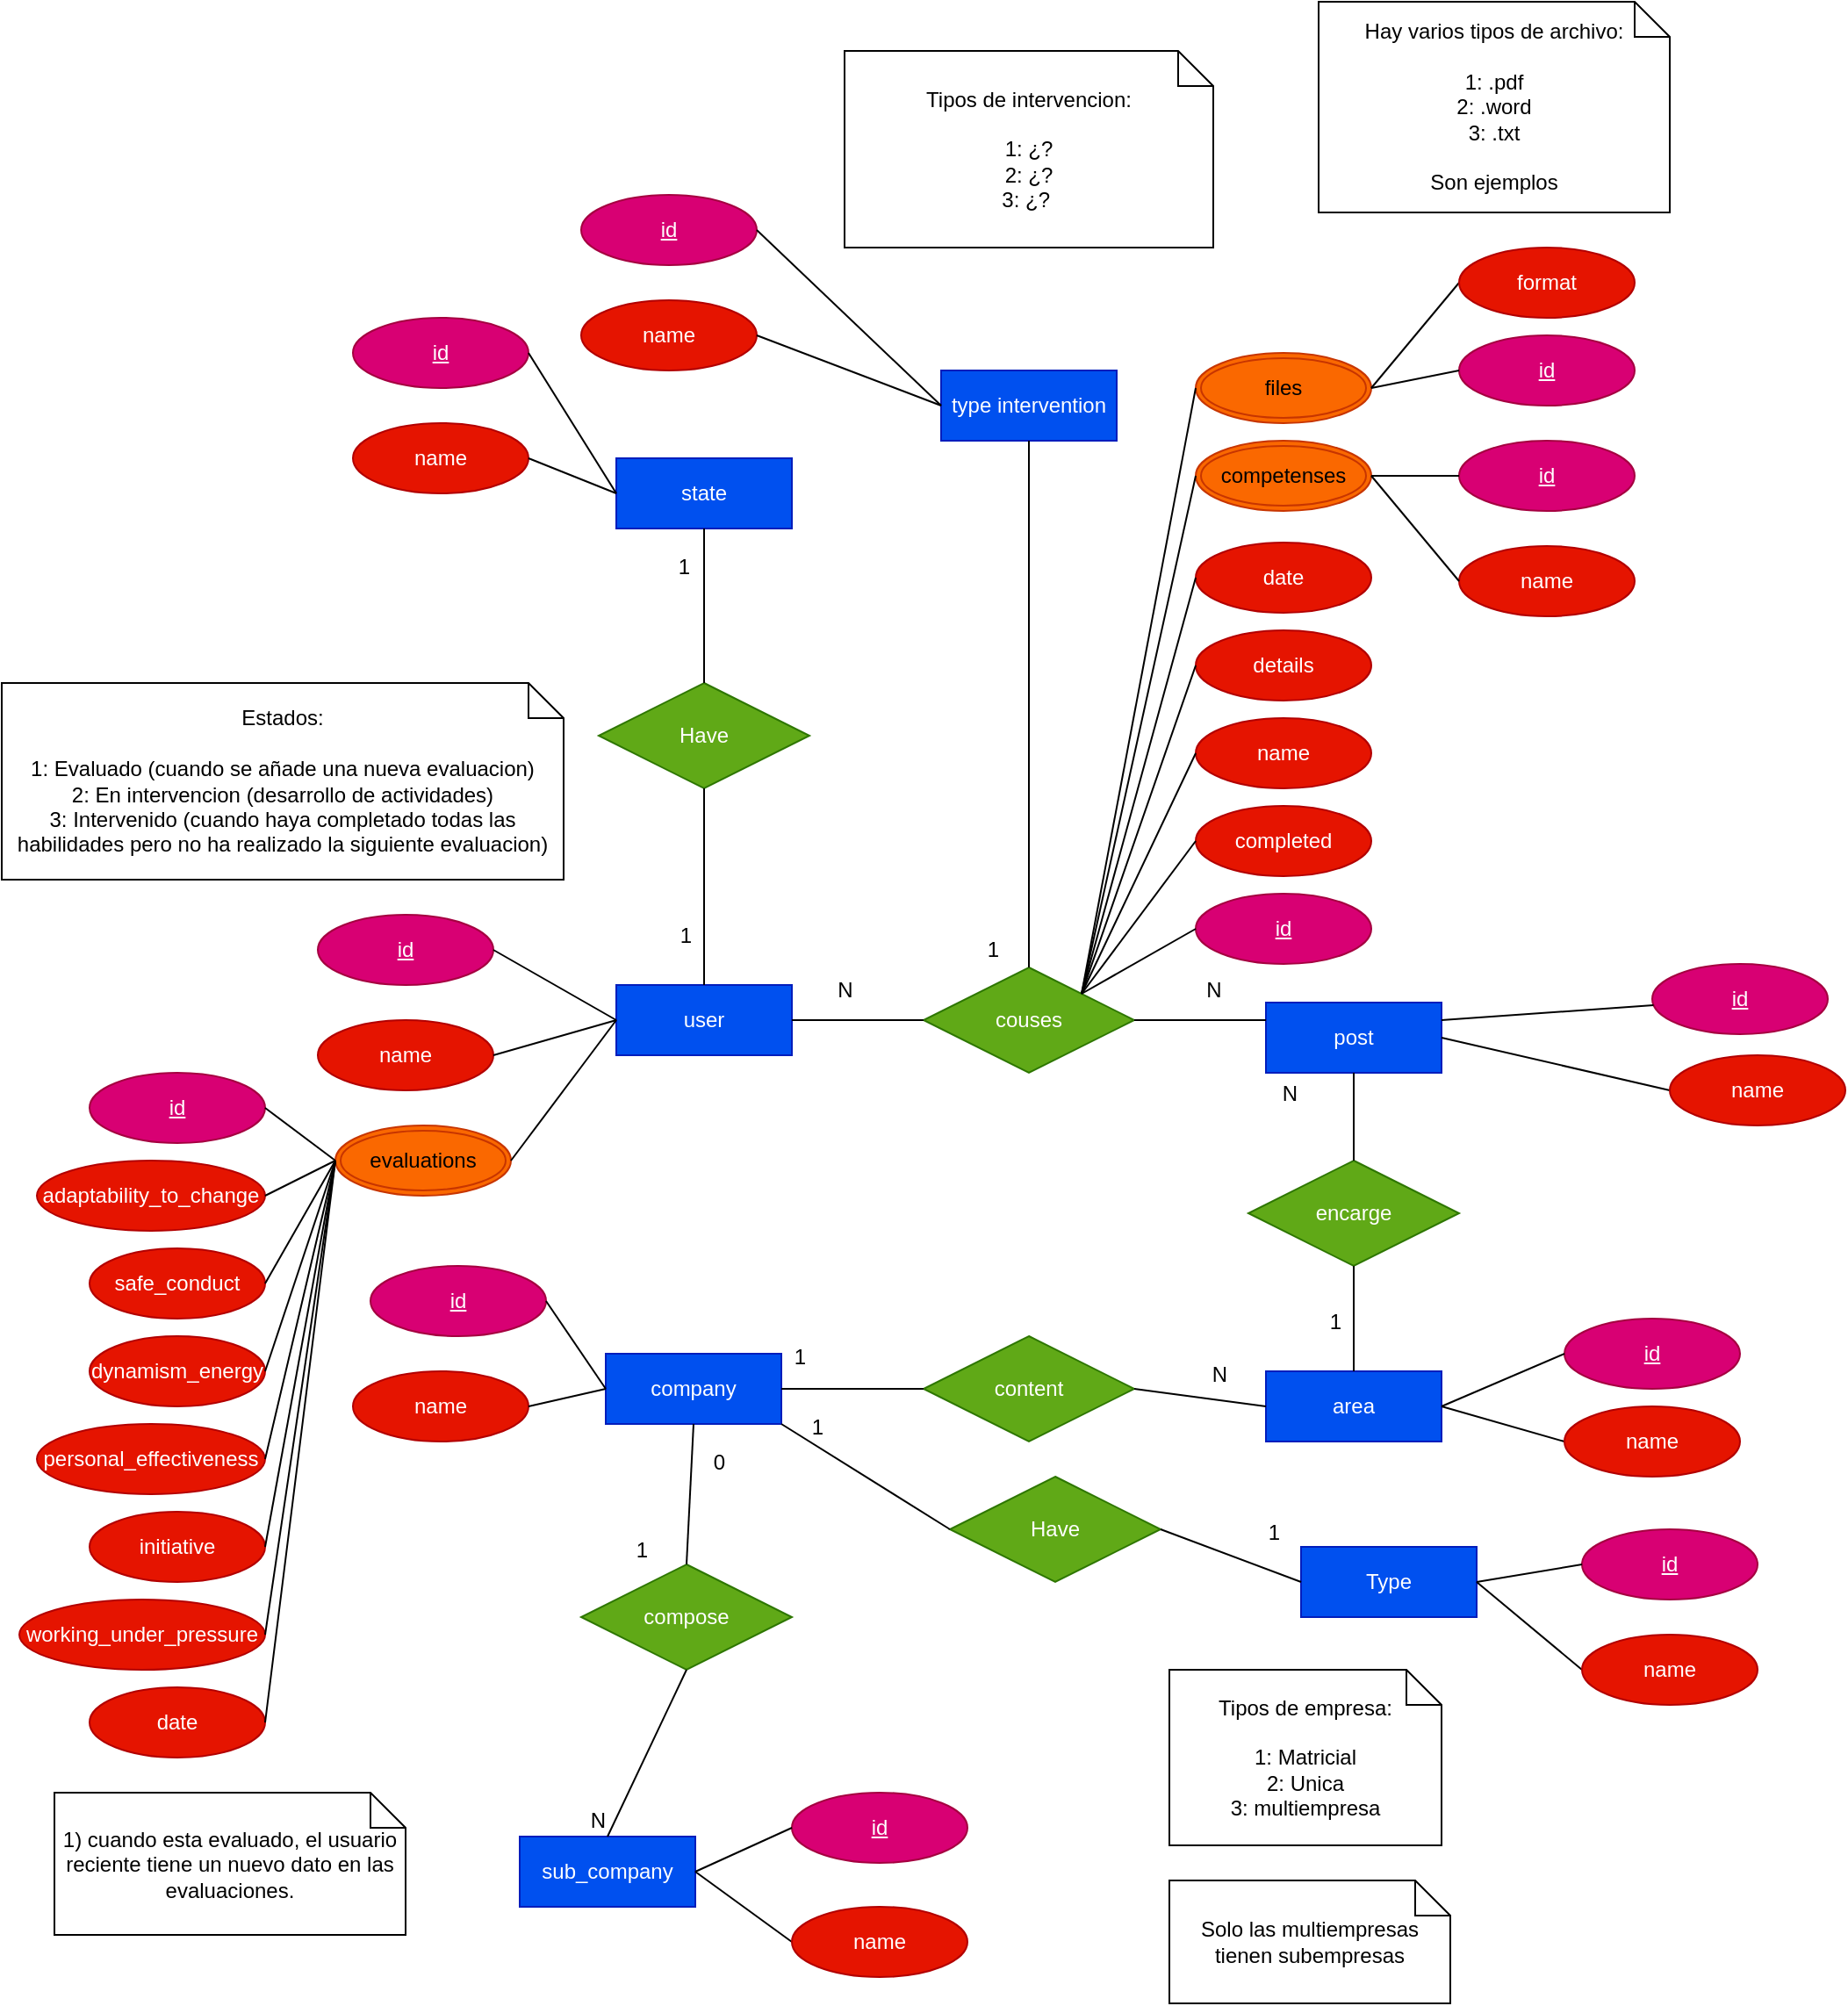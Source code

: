 <mxfile version="24.2.5" type="device">
  <diagram name="Página-1" id="EYCb0lUBgIPTqlnslGdS">
    <mxGraphModel dx="1877" dy="1798" grid="1" gridSize="10" guides="1" tooltips="1" connect="1" arrows="1" fold="1" page="1" pageScale="1" pageWidth="827" pageHeight="1169" math="0" shadow="0">
      <root>
        <mxCell id="0" />
        <mxCell id="1" parent="0" />
        <mxCell id="y1MdgZfW1Sjy6cEv1bNo-1" value="user" style="whiteSpace=wrap;html=1;align=center;fillColor=#0050ef;fontColor=#ffffff;strokeColor=#001DBC;" parent="1" vertex="1">
          <mxGeometry x="330" y="60" width="100" height="40" as="geometry" />
        </mxCell>
        <mxCell id="y1MdgZfW1Sjy6cEv1bNo-3" value="id" style="ellipse;whiteSpace=wrap;html=1;align=center;fontStyle=4;fillColor=#d80073;fontColor=#ffffff;strokeColor=#A50040;" parent="1" vertex="1">
          <mxGeometry x="160" y="20" width="100" height="40" as="geometry" />
        </mxCell>
        <mxCell id="y1MdgZfW1Sjy6cEv1bNo-4" value="name" style="ellipse;whiteSpace=wrap;html=1;align=center;fillColor=#e51400;fontColor=#ffffff;strokeColor=#B20000;fontStyle=0" parent="1" vertex="1">
          <mxGeometry x="160" y="80" width="100" height="40" as="geometry" />
        </mxCell>
        <mxCell id="y1MdgZfW1Sjy6cEv1bNo-5" value="" style="endArrow=none;html=1;rounded=0;exitX=1;exitY=0.5;exitDx=0;exitDy=0;entryX=0;entryY=0.5;entryDx=0;entryDy=0;" parent="1" source="y1MdgZfW1Sjy6cEv1bNo-3" target="y1MdgZfW1Sjy6cEv1bNo-1" edge="1">
          <mxGeometry relative="1" as="geometry">
            <mxPoint x="330" y="320" as="sourcePoint" />
            <mxPoint x="490" y="320" as="targetPoint" />
          </mxGeometry>
        </mxCell>
        <mxCell id="y1MdgZfW1Sjy6cEv1bNo-6" value="" style="endArrow=none;html=1;rounded=0;exitX=1;exitY=0.5;exitDx=0;exitDy=0;entryX=0;entryY=0.5;entryDx=0;entryDy=0;" parent="1" source="y1MdgZfW1Sjy6cEv1bNo-4" target="y1MdgZfW1Sjy6cEv1bNo-1" edge="1">
          <mxGeometry relative="1" as="geometry">
            <mxPoint x="170" y="50" as="sourcePoint" />
            <mxPoint x="230" y="110" as="targetPoint" />
          </mxGeometry>
        </mxCell>
        <mxCell id="y1MdgZfW1Sjy6cEv1bNo-7" value="company" style="whiteSpace=wrap;html=1;align=center;fillColor=#0050ef;fontColor=#ffffff;strokeColor=#001DBC;" parent="1" vertex="1">
          <mxGeometry x="324" y="270" width="100" height="40" as="geometry" />
        </mxCell>
        <mxCell id="y1MdgZfW1Sjy6cEv1bNo-8" value="id" style="ellipse;whiteSpace=wrap;html=1;align=center;fontStyle=4;fillColor=#d80073;fontColor=#ffffff;strokeColor=#A50040;" parent="1" vertex="1">
          <mxGeometry x="190" y="220" width="100" height="40" as="geometry" />
        </mxCell>
        <mxCell id="y1MdgZfW1Sjy6cEv1bNo-10" value="" style="endArrow=none;html=1;rounded=0;entryX=0;entryY=0.5;entryDx=0;entryDy=0;exitX=1;exitY=0.5;exitDx=0;exitDy=0;" parent="1" source="y1MdgZfW1Sjy6cEv1bNo-8" target="y1MdgZfW1Sjy6cEv1bNo-7" edge="1">
          <mxGeometry relative="1" as="geometry">
            <mxPoint x="810" y="-100" as="sourcePoint" />
            <mxPoint x="370" y="-30" as="targetPoint" />
          </mxGeometry>
        </mxCell>
        <mxCell id="y1MdgZfW1Sjy6cEv1bNo-12" value="area" style="whiteSpace=wrap;html=1;align=center;fillColor=#0050ef;fontColor=#ffffff;strokeColor=#001DBC;" parent="1" vertex="1">
          <mxGeometry x="700" y="280" width="100" height="40" as="geometry" />
        </mxCell>
        <mxCell id="y1MdgZfW1Sjy6cEv1bNo-13" value="id" style="ellipse;whiteSpace=wrap;html=1;align=center;fontStyle=4;fillColor=#d80073;fontColor=#ffffff;strokeColor=#A50040;" parent="1" vertex="1">
          <mxGeometry x="870" y="250" width="100" height="40" as="geometry" />
        </mxCell>
        <mxCell id="y1MdgZfW1Sjy6cEv1bNo-15" value="" style="endArrow=none;html=1;rounded=0;entryX=1;entryY=0.5;entryDx=0;entryDy=0;exitX=0;exitY=0.5;exitDx=0;exitDy=0;" parent="1" source="y1MdgZfW1Sjy6cEv1bNo-13" target="y1MdgZfW1Sjy6cEv1bNo-12" edge="1">
          <mxGeometry relative="1" as="geometry">
            <mxPoint x="735" y="410" as="sourcePoint" />
            <mxPoint x="295" y="480" as="targetPoint" />
          </mxGeometry>
        </mxCell>
        <mxCell id="y1MdgZfW1Sjy6cEv1bNo-16" value="" style="endArrow=none;html=1;rounded=0;entryX=1;entryY=0.5;entryDx=0;entryDy=0;exitX=0;exitY=0.5;exitDx=0;exitDy=0;" parent="1" source="bUBmeDMxn6DlmTPQOXft-6" target="y1MdgZfW1Sjy6cEv1bNo-12" edge="1">
          <mxGeometry relative="1" as="geometry">
            <mxPoint x="745" y="470" as="sourcePoint" />
            <mxPoint x="705" y="480" as="targetPoint" />
          </mxGeometry>
        </mxCell>
        <mxCell id="y1MdgZfW1Sjy6cEv1bNo-17" value="post" style="whiteSpace=wrap;html=1;align=center;fillColor=#0050ef;fontColor=#ffffff;strokeColor=#001DBC;" parent="1" vertex="1">
          <mxGeometry x="700" y="70" width="100" height="40" as="geometry" />
        </mxCell>
        <mxCell id="y1MdgZfW1Sjy6cEv1bNo-18" value="id" style="ellipse;whiteSpace=wrap;html=1;align=center;fontStyle=4;fillColor=#d80073;fontColor=#ffffff;strokeColor=#A50040;" parent="1" vertex="1">
          <mxGeometry x="920" y="48" width="100" height="40" as="geometry" />
        </mxCell>
        <mxCell id="y1MdgZfW1Sjy6cEv1bNo-20" value="" style="endArrow=none;html=1;rounded=0;entryX=1;entryY=0.25;entryDx=0;entryDy=0;" parent="1" source="y1MdgZfW1Sjy6cEv1bNo-18" target="y1MdgZfW1Sjy6cEv1bNo-17" edge="1">
          <mxGeometry relative="1" as="geometry">
            <mxPoint x="335" y="730" as="sourcePoint" />
            <mxPoint x="-105" y="800" as="targetPoint" />
          </mxGeometry>
        </mxCell>
        <mxCell id="y1MdgZfW1Sjy6cEv1bNo-21" value="" style="endArrow=none;html=1;rounded=0;entryX=1;entryY=0.5;entryDx=0;entryDy=0;exitX=0;exitY=0.5;exitDx=0;exitDy=0;" parent="1" source="bUBmeDMxn6DlmTPQOXft-8" target="y1MdgZfW1Sjy6cEv1bNo-17" edge="1">
          <mxGeometry relative="1" as="geometry">
            <mxPoint x="304" y="870" as="sourcePoint" />
            <mxPoint x="305" y="800" as="targetPoint" />
          </mxGeometry>
        </mxCell>
        <mxCell id="y1MdgZfW1Sjy6cEv1bNo-22" value="sub_company" style="whiteSpace=wrap;html=1;align=center;fillColor=#0050ef;fontColor=#ffffff;strokeColor=#001DBC;" parent="1" vertex="1">
          <mxGeometry x="275" y="545" width="100" height="40" as="geometry" />
        </mxCell>
        <mxCell id="y1MdgZfW1Sjy6cEv1bNo-23" value="id" style="ellipse;whiteSpace=wrap;html=1;align=center;fontStyle=4;fillColor=#d80073;fontColor=#ffffff;strokeColor=#A50040;" parent="1" vertex="1">
          <mxGeometry x="430" y="520" width="100" height="40" as="geometry" />
        </mxCell>
        <mxCell id="y1MdgZfW1Sjy6cEv1bNo-25" value="" style="endArrow=none;html=1;rounded=0;entryX=1;entryY=0.5;entryDx=0;entryDy=0;exitX=0;exitY=0.5;exitDx=0;exitDy=0;" parent="1" source="y1MdgZfW1Sjy6cEv1bNo-23" target="y1MdgZfW1Sjy6cEv1bNo-22" edge="1">
          <mxGeometry relative="1" as="geometry">
            <mxPoint x="325" y="890" as="sourcePoint" />
            <mxPoint x="-115" y="960" as="targetPoint" />
          </mxGeometry>
        </mxCell>
        <mxCell id="y1MdgZfW1Sjy6cEv1bNo-26" value="" style="endArrow=none;html=1;rounded=0;entryX=1;entryY=0.5;entryDx=0;entryDy=0;exitX=0;exitY=0.5;exitDx=0;exitDy=0;" parent="1" source="nqPw1B9akF7yrXSdxcPa-13" target="y1MdgZfW1Sjy6cEv1bNo-22" edge="1">
          <mxGeometry relative="1" as="geometry">
            <mxPoint x="395" y="920" as="sourcePoint" />
            <mxPoint x="295" y="960" as="targetPoint" />
          </mxGeometry>
        </mxCell>
        <mxCell id="y1MdgZfW1Sjy6cEv1bNo-27" value="evaluations" style="ellipse;shape=doubleEllipse;margin=3;whiteSpace=wrap;html=1;align=center;fillColor=#fa6800;fontColor=#000000;strokeColor=#C73500;" parent="1" vertex="1">
          <mxGeometry x="170" y="140" width="100" height="40" as="geometry" />
        </mxCell>
        <mxCell id="y1MdgZfW1Sjy6cEv1bNo-28" value="" style="endArrow=none;html=1;rounded=0;exitX=1;exitY=0.5;exitDx=0;exitDy=0;entryX=0;entryY=0.5;entryDx=0;entryDy=0;" parent="1" source="y1MdgZfW1Sjy6cEv1bNo-27" target="y1MdgZfW1Sjy6cEv1bNo-1" edge="1">
          <mxGeometry relative="1" as="geometry">
            <mxPoint x="170" y="110" as="sourcePoint" />
            <mxPoint x="220" y="110" as="targetPoint" />
          </mxGeometry>
        </mxCell>
        <mxCell id="y1MdgZfW1Sjy6cEv1bNo-29" value="id" style="ellipse;whiteSpace=wrap;html=1;align=center;fontStyle=4;fillColor=#d80073;fontColor=#ffffff;strokeColor=#A50040;" parent="1" vertex="1">
          <mxGeometry x="30" y="110" width="100" height="40" as="geometry" />
        </mxCell>
        <mxCell id="y1MdgZfW1Sjy6cEv1bNo-32" value="adaptability_to_change" style="ellipse;whiteSpace=wrap;html=1;align=center;fillColor=#e51400;fontColor=#ffffff;strokeColor=#B20000;" parent="1" vertex="1">
          <mxGeometry y="160" width="130" height="40" as="geometry" />
        </mxCell>
        <mxCell id="y1MdgZfW1Sjy6cEv1bNo-33" value="safe_conduct" style="ellipse;whiteSpace=wrap;html=1;align=center;fillColor=#e51400;fontColor=#ffffff;strokeColor=#B20000;" parent="1" vertex="1">
          <mxGeometry x="30" y="210" width="100" height="40" as="geometry" />
        </mxCell>
        <mxCell id="y1MdgZfW1Sjy6cEv1bNo-34" value="dynamism_energy" style="ellipse;whiteSpace=wrap;html=1;align=center;fillColor=#e51400;fontColor=#ffffff;strokeColor=#B20000;" parent="1" vertex="1">
          <mxGeometry x="30" y="260" width="100" height="40" as="geometry" />
        </mxCell>
        <mxCell id="y1MdgZfW1Sjy6cEv1bNo-35" value="personal_effectiveness" style="ellipse;whiteSpace=wrap;html=1;align=center;fillColor=#e51400;fontColor=#ffffff;strokeColor=#B20000;" parent="1" vertex="1">
          <mxGeometry y="310" width="130" height="40" as="geometry" />
        </mxCell>
        <mxCell id="y1MdgZfW1Sjy6cEv1bNo-36" value="initiative" style="ellipse;whiteSpace=wrap;html=1;align=center;fillColor=#e51400;fontColor=#ffffff;strokeColor=#B20000;" parent="1" vertex="1">
          <mxGeometry x="30" y="360" width="100" height="40" as="geometry" />
        </mxCell>
        <mxCell id="y1MdgZfW1Sjy6cEv1bNo-37" value="working_under_pressure" style="ellipse;whiteSpace=wrap;html=1;align=center;fillColor=#e51400;fontColor=#ffffff;strokeColor=#B20000;" parent="1" vertex="1">
          <mxGeometry x="-10" y="410" width="140" height="40" as="geometry" />
        </mxCell>
        <mxCell id="y1MdgZfW1Sjy6cEv1bNo-38" value="date" style="ellipse;whiteSpace=wrap;html=1;align=center;fillColor=#e51400;fontColor=#ffffff;strokeColor=#B20000;" parent="1" vertex="1">
          <mxGeometry x="30" y="460" width="100" height="40" as="geometry" />
        </mxCell>
        <mxCell id="y1MdgZfW1Sjy6cEv1bNo-39" value="" style="endArrow=none;html=1;rounded=0;exitX=0;exitY=0.5;exitDx=0;exitDy=0;entryX=1;entryY=0.5;entryDx=0;entryDy=0;" parent="1" source="y1MdgZfW1Sjy6cEv1bNo-27" target="y1MdgZfW1Sjy6cEv1bNo-29" edge="1">
          <mxGeometry relative="1" as="geometry">
            <mxPoint x="270" y="310" as="sourcePoint" />
            <mxPoint x="320" y="110" as="targetPoint" />
          </mxGeometry>
        </mxCell>
        <mxCell id="y1MdgZfW1Sjy6cEv1bNo-40" value="" style="endArrow=none;html=1;rounded=0;entryX=1;entryY=0.5;entryDx=0;entryDy=0;exitX=0;exitY=0.5;exitDx=0;exitDy=0;" parent="1" source="y1MdgZfW1Sjy6cEv1bNo-27" target="y1MdgZfW1Sjy6cEv1bNo-32" edge="1">
          <mxGeometry relative="1" as="geometry">
            <mxPoint x="200" y="240" as="sourcePoint" />
            <mxPoint x="140" y="140" as="targetPoint" />
          </mxGeometry>
        </mxCell>
        <mxCell id="y1MdgZfW1Sjy6cEv1bNo-41" value="" style="endArrow=none;html=1;rounded=0;entryX=1;entryY=0.5;entryDx=0;entryDy=0;exitX=0;exitY=0.5;exitDx=0;exitDy=0;" parent="1" source="y1MdgZfW1Sjy6cEv1bNo-27" target="y1MdgZfW1Sjy6cEv1bNo-33" edge="1">
          <mxGeometry relative="1" as="geometry">
            <mxPoint x="170" y="310" as="sourcePoint" />
            <mxPoint x="140" y="190" as="targetPoint" />
          </mxGeometry>
        </mxCell>
        <mxCell id="y1MdgZfW1Sjy6cEv1bNo-42" value="" style="endArrow=none;html=1;rounded=0;entryX=1;entryY=0.5;entryDx=0;entryDy=0;exitX=0;exitY=0.5;exitDx=0;exitDy=0;" parent="1" source="y1MdgZfW1Sjy6cEv1bNo-27" target="y1MdgZfW1Sjy6cEv1bNo-34" edge="1">
          <mxGeometry relative="1" as="geometry">
            <mxPoint x="160" y="330" as="sourcePoint" />
            <mxPoint x="140" y="240" as="targetPoint" />
          </mxGeometry>
        </mxCell>
        <mxCell id="y1MdgZfW1Sjy6cEv1bNo-43" value="" style="endArrow=none;html=1;rounded=0;entryX=1;entryY=0.5;entryDx=0;entryDy=0;exitX=0;exitY=0.5;exitDx=0;exitDy=0;" parent="1" source="y1MdgZfW1Sjy6cEv1bNo-27" target="y1MdgZfW1Sjy6cEv1bNo-35" edge="1">
          <mxGeometry relative="1" as="geometry">
            <mxPoint x="170" y="310" as="sourcePoint" />
            <mxPoint x="140" y="290" as="targetPoint" />
          </mxGeometry>
        </mxCell>
        <mxCell id="y1MdgZfW1Sjy6cEv1bNo-44" value="" style="endArrow=none;html=1;rounded=0;entryX=1;entryY=0.5;entryDx=0;entryDy=0;exitX=0;exitY=0.5;exitDx=0;exitDy=0;" parent="1" source="y1MdgZfW1Sjy6cEv1bNo-27" target="y1MdgZfW1Sjy6cEv1bNo-36" edge="1">
          <mxGeometry relative="1" as="geometry">
            <mxPoint x="170" y="250" as="sourcePoint" />
            <mxPoint x="150" y="300" as="targetPoint" />
          </mxGeometry>
        </mxCell>
        <mxCell id="y1MdgZfW1Sjy6cEv1bNo-45" value="" style="endArrow=none;html=1;rounded=0;entryX=1;entryY=0.5;entryDx=0;entryDy=0;exitX=0;exitY=0.5;exitDx=0;exitDy=0;" parent="1" source="y1MdgZfW1Sjy6cEv1bNo-27" target="y1MdgZfW1Sjy6cEv1bNo-37" edge="1">
          <mxGeometry relative="1" as="geometry">
            <mxPoint x="190" y="330" as="sourcePoint" />
            <mxPoint x="160" y="310" as="targetPoint" />
          </mxGeometry>
        </mxCell>
        <mxCell id="y1MdgZfW1Sjy6cEv1bNo-46" value="" style="endArrow=none;html=1;rounded=0;entryX=1;entryY=0.5;entryDx=0;entryDy=0;exitX=0;exitY=0.5;exitDx=0;exitDy=0;" parent="1" source="y1MdgZfW1Sjy6cEv1bNo-27" target="y1MdgZfW1Sjy6cEv1bNo-38" edge="1">
          <mxGeometry relative="1" as="geometry">
            <mxPoint x="200" y="340" as="sourcePoint" />
            <mxPoint x="170" y="320" as="targetPoint" />
          </mxGeometry>
        </mxCell>
        <mxCell id="y1MdgZfW1Sjy6cEv1bNo-47" value="couses" style="shape=rhombus;perimeter=rhombusPerimeter;whiteSpace=wrap;html=1;align=center;fillColor=#60a917;fontColor=#ffffff;strokeColor=#2D7600;" parent="1" vertex="1">
          <mxGeometry x="505" y="50" width="120" height="60" as="geometry" />
        </mxCell>
        <mxCell id="y1MdgZfW1Sjy6cEv1bNo-49" value="" style="endArrow=none;html=1;rounded=0;entryX=1;entryY=0.5;entryDx=0;entryDy=0;exitX=0;exitY=0.5;exitDx=0;exitDy=0;" parent="1" source="y1MdgZfW1Sjy6cEv1bNo-47" target="y1MdgZfW1Sjy6cEv1bNo-1" edge="1">
          <mxGeometry relative="1" as="geometry">
            <mxPoint x="460" y="270" as="sourcePoint" />
            <mxPoint x="620" y="270" as="targetPoint" />
          </mxGeometry>
        </mxCell>
        <mxCell id="bUBmeDMxn6DlmTPQOXft-1" value="compose" style="shape=rhombus;perimeter=rhombusPerimeter;whiteSpace=wrap;html=1;align=center;fillColor=#60a917;fontColor=#ffffff;strokeColor=#2D7600;" parent="1" vertex="1">
          <mxGeometry x="310" y="390" width="120" height="60" as="geometry" />
        </mxCell>
        <mxCell id="bUBmeDMxn6DlmTPQOXft-2" value="" style="endArrow=none;html=1;rounded=0;exitX=0.5;exitY=0;exitDx=0;exitDy=0;entryX=0.5;entryY=1;entryDx=0;entryDy=0;" parent="1" source="bUBmeDMxn6DlmTPQOXft-1" target="y1MdgZfW1Sjy6cEv1bNo-7" edge="1">
          <mxGeometry relative="1" as="geometry">
            <mxPoint x="15" y="620" as="sourcePoint" />
            <mxPoint x="335" y="680" as="targetPoint" />
          </mxGeometry>
        </mxCell>
        <mxCell id="bUBmeDMxn6DlmTPQOXft-3" value="0" style="resizable=0;html=1;whiteSpace=wrap;align=right;verticalAlign=bottom;" parent="bUBmeDMxn6DlmTPQOXft-2" connectable="0" vertex="1">
          <mxGeometry x="1" relative="1" as="geometry">
            <mxPoint x="20" y="30" as="offset" />
          </mxGeometry>
        </mxCell>
        <mxCell id="bUBmeDMxn6DlmTPQOXft-4" value="" style="endArrow=none;html=1;rounded=0;entryX=0.5;entryY=0;entryDx=0;entryDy=0;exitX=0.5;exitY=1;exitDx=0;exitDy=0;" parent="1" source="bUBmeDMxn6DlmTPQOXft-1" target="y1MdgZfW1Sjy6cEv1bNo-22" edge="1">
          <mxGeometry relative="1" as="geometry">
            <mxPoint x="135" y="620" as="sourcePoint" />
            <mxPoint x="195" y="620" as="targetPoint" />
          </mxGeometry>
        </mxCell>
        <mxCell id="bUBmeDMxn6DlmTPQOXft-5" value="N" style="resizable=0;html=1;whiteSpace=wrap;align=right;verticalAlign=bottom;" parent="bUBmeDMxn6DlmTPQOXft-4" connectable="0" vertex="1">
          <mxGeometry x="1" relative="1" as="geometry" />
        </mxCell>
        <mxCell id="bUBmeDMxn6DlmTPQOXft-6" value="name" style="ellipse;whiteSpace=wrap;html=1;align=center;fillColor=#e51400;fontColor=#ffffff;strokeColor=#B20000;" parent="1" vertex="1">
          <mxGeometry x="870" y="300" width="100" height="40" as="geometry" />
        </mxCell>
        <mxCell id="bUBmeDMxn6DlmTPQOXft-8" value="name" style="ellipse;whiteSpace=wrap;html=1;align=center;fillColor=#e51400;fontColor=#ffffff;strokeColor=#B20000;" parent="1" vertex="1">
          <mxGeometry x="930" y="100" width="100" height="40" as="geometry" />
        </mxCell>
        <mxCell id="nqPw1B9akF7yrXSdxcPa-9" value="1" style="resizable=0;html=1;whiteSpace=wrap;align=right;verticalAlign=bottom;" parent="1" connectable="0" vertex="1">
          <mxGeometry x="349.997" y="390.005" as="geometry" />
        </mxCell>
        <mxCell id="nqPw1B9akF7yrXSdxcPa-11" value="name" style="ellipse;whiteSpace=wrap;html=1;align=center;fillColor=#e51400;fontColor=#ffffff;strokeColor=#B20000;" parent="1" vertex="1">
          <mxGeometry x="180" y="280" width="100" height="40" as="geometry" />
        </mxCell>
        <mxCell id="nqPw1B9akF7yrXSdxcPa-12" value="" style="endArrow=none;html=1;rounded=0;entryX=0;entryY=0.5;entryDx=0;entryDy=0;exitX=1;exitY=0.5;exitDx=0;exitDy=0;" parent="1" source="nqPw1B9akF7yrXSdxcPa-11" target="y1MdgZfW1Sjy6cEv1bNo-7" edge="1">
          <mxGeometry relative="1" as="geometry">
            <mxPoint x="365" y="480" as="sourcePoint" />
            <mxPoint x="295" y="590" as="targetPoint" />
          </mxGeometry>
        </mxCell>
        <mxCell id="nqPw1B9akF7yrXSdxcPa-13" value="name" style="ellipse;whiteSpace=wrap;html=1;align=center;fillColor=#e51400;fontColor=#ffffff;strokeColor=#B20000;" parent="1" vertex="1">
          <mxGeometry x="430" y="585" width="100" height="40" as="geometry" />
        </mxCell>
        <mxCell id="nqPw1B9akF7yrXSdxcPa-17" value="" style="endArrow=none;html=1;rounded=0;exitX=1;exitY=0.5;exitDx=0;exitDy=0;entryX=0;entryY=0.25;entryDx=0;entryDy=0;" parent="1" source="y1MdgZfW1Sjy6cEv1bNo-47" target="y1MdgZfW1Sjy6cEv1bNo-17" edge="1">
          <mxGeometry relative="1" as="geometry">
            <mxPoint x="510" y="90" as="sourcePoint" />
            <mxPoint x="680" y="80" as="targetPoint" />
          </mxGeometry>
        </mxCell>
        <mxCell id="nqPw1B9akF7yrXSdxcPa-18" value="encarge" style="shape=rhombus;perimeter=rhombusPerimeter;whiteSpace=wrap;html=1;align=center;fillColor=#60a917;fontColor=#ffffff;strokeColor=#2D7600;" parent="1" vertex="1">
          <mxGeometry x="690" y="160" width="120" height="60" as="geometry" />
        </mxCell>
        <mxCell id="nqPw1B9akF7yrXSdxcPa-19" value="" style="endArrow=none;html=1;rounded=0;exitX=0.5;exitY=0;exitDx=0;exitDy=0;entryX=0.5;entryY=1;entryDx=0;entryDy=0;" parent="1" source="nqPw1B9akF7yrXSdxcPa-18" target="y1MdgZfW1Sjy6cEv1bNo-17" edge="1">
          <mxGeometry relative="1" as="geometry">
            <mxPoint x="630" y="90" as="sourcePoint" />
            <mxPoint x="710" y="90" as="targetPoint" />
          </mxGeometry>
        </mxCell>
        <mxCell id="nqPw1B9akF7yrXSdxcPa-20" value="" style="endArrow=none;html=1;rounded=0;exitX=0.5;exitY=1;exitDx=0;exitDy=0;entryX=0.5;entryY=0;entryDx=0;entryDy=0;" parent="1" source="nqPw1B9akF7yrXSdxcPa-18" target="y1MdgZfW1Sjy6cEv1bNo-12" edge="1">
          <mxGeometry relative="1" as="geometry">
            <mxPoint x="640" y="100" as="sourcePoint" />
            <mxPoint x="720" y="100" as="targetPoint" />
          </mxGeometry>
        </mxCell>
        <mxCell id="nqPw1B9akF7yrXSdxcPa-21" value="N" style="resizable=0;html=1;whiteSpace=wrap;align=right;verticalAlign=bottom;" parent="1" connectable="0" vertex="1">
          <mxGeometry x="719.997" y="130.005" as="geometry" />
        </mxCell>
        <mxCell id="nqPw1B9akF7yrXSdxcPa-22" value="1" style="resizable=0;html=1;whiteSpace=wrap;align=right;verticalAlign=bottom;" parent="1" connectable="0" vertex="1">
          <mxGeometry x="744.997" y="260.005" as="geometry" />
        </mxCell>
        <mxCell id="nqPw1B9akF7yrXSdxcPa-23" value="content" style="shape=rhombus;perimeter=rhombusPerimeter;whiteSpace=wrap;html=1;align=center;fillColor=#60a917;fontColor=#ffffff;strokeColor=#2D7600;" parent="1" vertex="1">
          <mxGeometry x="505" y="260" width="120" height="60" as="geometry" />
        </mxCell>
        <mxCell id="nqPw1B9akF7yrXSdxcPa-24" value="" style="endArrow=none;html=1;rounded=0;entryX=1;entryY=0.5;entryDx=0;entryDy=0;exitX=0;exitY=0.5;exitDx=0;exitDy=0;" parent="1" source="nqPw1B9akF7yrXSdxcPa-23" target="y1MdgZfW1Sjy6cEv1bNo-7" edge="1">
          <mxGeometry relative="1" as="geometry">
            <mxPoint x="510" y="90" as="sourcePoint" />
            <mxPoint x="430" y="100" as="targetPoint" />
          </mxGeometry>
        </mxCell>
        <mxCell id="nqPw1B9akF7yrXSdxcPa-25" value="1" style="resizable=0;html=1;whiteSpace=wrap;align=right;verticalAlign=bottom;" parent="1" connectable="0" vertex="1">
          <mxGeometry x="439.997" y="280.005" as="geometry" />
        </mxCell>
        <mxCell id="nqPw1B9akF7yrXSdxcPa-27" value="" style="endArrow=none;html=1;rounded=0;exitX=0;exitY=0.5;exitDx=0;exitDy=0;entryX=1;entryY=0.5;entryDx=0;entryDy=0;" parent="1" source="y1MdgZfW1Sjy6cEv1bNo-12" target="nqPw1B9akF7yrXSdxcPa-23" edge="1">
          <mxGeometry relative="1" as="geometry">
            <mxPoint x="720" y="170" as="sourcePoint" />
            <mxPoint x="760" y="120" as="targetPoint" />
          </mxGeometry>
        </mxCell>
        <mxCell id="nqPw1B9akF7yrXSdxcPa-28" value="N" style="resizable=0;html=1;whiteSpace=wrap;align=right;verticalAlign=bottom;" parent="1" connectable="0" vertex="1">
          <mxGeometry x="679.997" y="290.005" as="geometry" />
        </mxCell>
        <mxCell id="nqPw1B9akF7yrXSdxcPa-30" value="Type" style="whiteSpace=wrap;html=1;align=center;fillColor=#0050ef;fontColor=#ffffff;strokeColor=#001DBC;" parent="1" vertex="1">
          <mxGeometry x="720" y="380" width="100" height="40" as="geometry" />
        </mxCell>
        <mxCell id="nqPw1B9akF7yrXSdxcPa-31" value="Have" style="shape=rhombus;perimeter=rhombusPerimeter;whiteSpace=wrap;html=1;align=center;fillColor=#60a917;fontColor=#ffffff;strokeColor=#2D7600;" parent="1" vertex="1">
          <mxGeometry x="520" y="340" width="120" height="60" as="geometry" />
        </mxCell>
        <mxCell id="nqPw1B9akF7yrXSdxcPa-32" value="" style="endArrow=none;html=1;rounded=0;entryX=1;entryY=1;entryDx=0;entryDy=0;exitX=0;exitY=0.5;exitDx=0;exitDy=0;" parent="1" source="nqPw1B9akF7yrXSdxcPa-31" target="y1MdgZfW1Sjy6cEv1bNo-7" edge="1">
          <mxGeometry relative="1" as="geometry">
            <mxPoint x="515" y="300" as="sourcePoint" />
            <mxPoint x="424" y="300" as="targetPoint" />
          </mxGeometry>
        </mxCell>
        <mxCell id="nqPw1B9akF7yrXSdxcPa-33" value="1" style="resizable=0;html=1;whiteSpace=wrap;align=right;verticalAlign=bottom;" parent="1" connectable="0" vertex="1">
          <mxGeometry x="449.997" y="320.005" as="geometry" />
        </mxCell>
        <mxCell id="nqPw1B9akF7yrXSdxcPa-34" value="" style="endArrow=none;html=1;rounded=0;entryX=1;entryY=0.5;entryDx=0;entryDy=0;exitX=0;exitY=0.5;exitDx=0;exitDy=0;" parent="1" source="nqPw1B9akF7yrXSdxcPa-30" target="nqPw1B9akF7yrXSdxcPa-31" edge="1">
          <mxGeometry relative="1" as="geometry">
            <mxPoint x="500" y="340" as="sourcePoint" />
            <mxPoint x="424" y="320" as="targetPoint" />
          </mxGeometry>
        </mxCell>
        <mxCell id="nqPw1B9akF7yrXSdxcPa-35" value="1" style="resizable=0;html=1;whiteSpace=wrap;align=right;verticalAlign=bottom;" parent="1" connectable="0" vertex="1">
          <mxGeometry x="709.997" y="380.005" as="geometry" />
        </mxCell>
        <mxCell id="nqPw1B9akF7yrXSdxcPa-38" value="id" style="ellipse;whiteSpace=wrap;html=1;align=center;fontStyle=4;fillColor=#d80073;fontColor=#ffffff;strokeColor=#A50040;" parent="1" vertex="1">
          <mxGeometry x="880" y="370" width="100" height="40" as="geometry" />
        </mxCell>
        <mxCell id="nqPw1B9akF7yrXSdxcPa-39" value="" style="endArrow=none;html=1;rounded=0;entryX=1;entryY=0.5;entryDx=0;entryDy=0;exitX=0;exitY=0.5;exitDx=0;exitDy=0;" parent="1" source="nqPw1B9akF7yrXSdxcPa-38" target="nqPw1B9akF7yrXSdxcPa-30" edge="1">
          <mxGeometry relative="1" as="geometry">
            <mxPoint x="762" y="560" as="sourcePoint" />
            <mxPoint x="827" y="450" as="targetPoint" />
          </mxGeometry>
        </mxCell>
        <mxCell id="nqPw1B9akF7yrXSdxcPa-40" value="" style="endArrow=none;html=1;rounded=0;entryX=1;entryY=0.5;entryDx=0;entryDy=0;exitX=0;exitY=0.5;exitDx=0;exitDy=0;" parent="1" source="nqPw1B9akF7yrXSdxcPa-41" target="nqPw1B9akF7yrXSdxcPa-30" edge="1">
          <mxGeometry relative="1" as="geometry">
            <mxPoint x="772" y="620" as="sourcePoint" />
            <mxPoint x="827" y="450" as="targetPoint" />
          </mxGeometry>
        </mxCell>
        <mxCell id="nqPw1B9akF7yrXSdxcPa-41" value="name" style="ellipse;whiteSpace=wrap;html=1;align=center;fillColor=#e51400;fontColor=#ffffff;strokeColor=#B20000;" parent="1" vertex="1">
          <mxGeometry x="880" y="430" width="100" height="40" as="geometry" />
        </mxCell>
        <mxCell id="nqPw1B9akF7yrXSdxcPa-53" value="Estados:&lt;div&gt;&lt;br&gt;&lt;/div&gt;&lt;div&gt;1: Evaluado (cuando se añade una nueva evaluacion)&lt;/div&gt;&lt;div&gt;2: En intervencion (desarrollo de actividades)&lt;/div&gt;&lt;div&gt;3: Intervenido (cuando haya completado todas las habilidades pero no ha realizado la siguiente evaluacion)&lt;/div&gt;" style="shape=note;size=20;whiteSpace=wrap;html=1;" parent="1" vertex="1">
          <mxGeometry x="-20" y="-112" width="320" height="112" as="geometry" />
        </mxCell>
        <mxCell id="nqPw1B9akF7yrXSdxcPa-56" value="state" style="whiteSpace=wrap;html=1;align=center;fillColor=#0050ef;fontColor=#ffffff;strokeColor=#001DBC;" parent="1" vertex="1">
          <mxGeometry x="330" y="-240" width="100" height="40" as="geometry" />
        </mxCell>
        <mxCell id="nqPw1B9akF7yrXSdxcPa-57" value="Have" style="shape=rhombus;perimeter=rhombusPerimeter;whiteSpace=wrap;html=1;align=center;fillColor=#60a917;fontColor=#ffffff;strokeColor=#2D7600;" parent="1" vertex="1">
          <mxGeometry x="320" y="-112" width="120" height="60" as="geometry" />
        </mxCell>
        <mxCell id="nqPw1B9akF7yrXSdxcPa-58" value="" style="endArrow=none;html=1;rounded=0;entryX=0.5;entryY=0;entryDx=0;entryDy=0;exitX=0.5;exitY=1;exitDx=0;exitDy=0;" parent="1" source="nqPw1B9akF7yrXSdxcPa-57" target="y1MdgZfW1Sjy6cEv1bNo-1" edge="1">
          <mxGeometry relative="1" as="geometry">
            <mxPoint x="515" y="90" as="sourcePoint" />
            <mxPoint x="440" y="90" as="targetPoint" />
          </mxGeometry>
        </mxCell>
        <mxCell id="nqPw1B9akF7yrXSdxcPa-60" value="" style="endArrow=none;html=1;rounded=0;entryX=0.5;entryY=1;entryDx=0;entryDy=0;exitX=0.5;exitY=0;exitDx=0;exitDy=0;" parent="1" source="nqPw1B9akF7yrXSdxcPa-57" target="nqPw1B9akF7yrXSdxcPa-56" edge="1">
          <mxGeometry relative="1" as="geometry">
            <mxPoint x="480" y="30" as="sourcePoint" />
            <mxPoint x="440" y="70" as="targetPoint" />
          </mxGeometry>
        </mxCell>
        <mxCell id="nqPw1B9akF7yrXSdxcPa-62" value="1" style="resizable=0;html=1;whiteSpace=wrap;align=right;verticalAlign=bottom;" parent="1" connectable="0" vertex="1">
          <mxGeometry x="373.997" y="-169.995" as="geometry" />
        </mxCell>
        <mxCell id="nqPw1B9akF7yrXSdxcPa-63" value="1" style="resizable=0;html=1;whiteSpace=wrap;align=right;verticalAlign=bottom;" parent="1" connectable="0" vertex="1">
          <mxGeometry x="374.997" y="40.005" as="geometry" />
        </mxCell>
        <mxCell id="nqPw1B9akF7yrXSdxcPa-64" value="id" style="ellipse;whiteSpace=wrap;html=1;align=center;fontStyle=4;fillColor=#d80073;fontColor=#ffffff;strokeColor=#A50040;" parent="1" vertex="1">
          <mxGeometry x="180" y="-320" width="100" height="40" as="geometry" />
        </mxCell>
        <mxCell id="nqPw1B9akF7yrXSdxcPa-65" value="name" style="ellipse;whiteSpace=wrap;html=1;align=center;fillColor=#e51400;fontColor=#ffffff;strokeColor=#B20000;fontStyle=0" parent="1" vertex="1">
          <mxGeometry x="180" y="-260" width="100" height="40" as="geometry" />
        </mxCell>
        <mxCell id="nqPw1B9akF7yrXSdxcPa-66" value="" style="endArrow=none;html=1;rounded=0;exitX=1;exitY=0.5;exitDx=0;exitDy=0;entryX=0;entryY=0.5;entryDx=0;entryDy=0;" parent="1" source="nqPw1B9akF7yrXSdxcPa-64" target="nqPw1B9akF7yrXSdxcPa-56" edge="1">
          <mxGeometry relative="1" as="geometry">
            <mxPoint x="320" y="60" as="sourcePoint" />
            <mxPoint x="320" y="-180" as="targetPoint" />
          </mxGeometry>
        </mxCell>
        <mxCell id="nqPw1B9akF7yrXSdxcPa-67" value="" style="endArrow=none;html=1;rounded=0;exitX=1;exitY=0.5;exitDx=0;exitDy=0;entryX=0;entryY=0.5;entryDx=0;entryDy=0;" parent="1" source="nqPw1B9akF7yrXSdxcPa-65" target="nqPw1B9akF7yrXSdxcPa-56" edge="1">
          <mxGeometry relative="1" as="geometry">
            <mxPoint x="160" y="-210" as="sourcePoint" />
            <mxPoint x="320" y="-180" as="targetPoint" />
          </mxGeometry>
        </mxCell>
        <mxCell id="nqPw1B9akF7yrXSdxcPa-73" value="N" style="text;html=1;align=center;verticalAlign=middle;resizable=0;points=[];autosize=1;strokeColor=none;fillColor=none;" parent="1" vertex="1">
          <mxGeometry x="655" y="48" width="30" height="30" as="geometry" />
        </mxCell>
        <mxCell id="nqPw1B9akF7yrXSdxcPa-74" value="N" style="text;html=1;align=center;verticalAlign=middle;resizable=0;points=[];autosize=1;strokeColor=none;fillColor=none;" parent="1" vertex="1">
          <mxGeometry x="445" y="48" width="30" height="30" as="geometry" />
        </mxCell>
        <mxCell id="nqPw1B9akF7yrXSdxcPa-76" value="completed" style="ellipse;whiteSpace=wrap;html=1;align=center;fillColor=#e51400;fontColor=#ffffff;strokeColor=#B20000;" parent="1" vertex="1">
          <mxGeometry x="660" y="-42" width="100" height="40" as="geometry" />
        </mxCell>
        <mxCell id="nqPw1B9akF7yrXSdxcPa-77" value="id" style="ellipse;whiteSpace=wrap;html=1;align=center;fontStyle=4;fillColor=#d80073;fontColor=#ffffff;strokeColor=#A50040;" parent="1" vertex="1">
          <mxGeometry x="660" y="8" width="100" height="40" as="geometry" />
        </mxCell>
        <mxCell id="nqPw1B9akF7yrXSdxcPa-78" value="name" style="ellipse;whiteSpace=wrap;html=1;align=center;fillColor=#e51400;fontColor=#ffffff;strokeColor=#B20000;" parent="1" vertex="1">
          <mxGeometry x="660" y="-92" width="100" height="40" as="geometry" />
        </mxCell>
        <mxCell id="nqPw1B9akF7yrXSdxcPa-79" value="details" style="ellipse;whiteSpace=wrap;html=1;align=center;fillColor=#e51400;fontColor=#ffffff;strokeColor=#B20000;" parent="1" vertex="1">
          <mxGeometry x="660" y="-142" width="100" height="40" as="geometry" />
        </mxCell>
        <mxCell id="nqPw1B9akF7yrXSdxcPa-80" value="date" style="ellipse;whiteSpace=wrap;html=1;align=center;fillColor=#e51400;fontColor=#ffffff;strokeColor=#B20000;" parent="1" vertex="1">
          <mxGeometry x="660" y="-192" width="100" height="40" as="geometry" />
        </mxCell>
        <mxCell id="nqPw1B9akF7yrXSdxcPa-81" value="type intervention" style="whiteSpace=wrap;html=1;align=center;fillColor=#0050ef;fontColor=#ffffff;strokeColor=#001DBC;" parent="1" vertex="1">
          <mxGeometry x="515" y="-290" width="100" height="40" as="geometry" />
        </mxCell>
        <mxCell id="nqPw1B9akF7yrXSdxcPa-82" value="" style="endArrow=none;html=1;rounded=0;entryX=0.5;entryY=1;entryDx=0;entryDy=0;exitX=0.5;exitY=0;exitDx=0;exitDy=0;" parent="1" source="y1MdgZfW1Sjy6cEv1bNo-47" target="nqPw1B9akF7yrXSdxcPa-81" edge="1">
          <mxGeometry relative="1" as="geometry">
            <mxPoint x="515" y="90" as="sourcePoint" />
            <mxPoint x="440" y="90" as="targetPoint" />
          </mxGeometry>
        </mxCell>
        <mxCell id="nqPw1B9akF7yrXSdxcPa-83" value="id" style="ellipse;whiteSpace=wrap;html=1;align=center;fontStyle=4;fillColor=#d80073;fontColor=#ffffff;strokeColor=#A50040;" parent="1" vertex="1">
          <mxGeometry x="310" y="-390" width="100" height="40" as="geometry" />
        </mxCell>
        <mxCell id="nqPw1B9akF7yrXSdxcPa-84" value="name" style="ellipse;whiteSpace=wrap;html=1;align=center;fillColor=#e51400;fontColor=#ffffff;strokeColor=#B20000;fontStyle=0" parent="1" vertex="1">
          <mxGeometry x="310" y="-330" width="100" height="40" as="geometry" />
        </mxCell>
        <mxCell id="nqPw1B9akF7yrXSdxcPa-85" value="" style="endArrow=none;html=1;rounded=0;exitX=1;exitY=0.5;exitDx=0;exitDy=0;entryX=0;entryY=0.5;entryDx=0;entryDy=0;" parent="1" source="nqPw1B9akF7yrXSdxcPa-83" target="nqPw1B9akF7yrXSdxcPa-81" edge="1">
          <mxGeometry relative="1" as="geometry">
            <mxPoint x="450" y="-10" as="sourcePoint" />
            <mxPoint x="460" y="-290" as="targetPoint" />
          </mxGeometry>
        </mxCell>
        <mxCell id="nqPw1B9akF7yrXSdxcPa-86" value="" style="endArrow=none;html=1;rounded=0;exitX=1;exitY=0.5;exitDx=0;exitDy=0;entryX=0;entryY=0.5;entryDx=0;entryDy=0;" parent="1" source="nqPw1B9akF7yrXSdxcPa-84" target="nqPw1B9akF7yrXSdxcPa-81" edge="1">
          <mxGeometry relative="1" as="geometry">
            <mxPoint x="290" y="-280" as="sourcePoint" />
            <mxPoint x="460" y="-290" as="targetPoint" />
          </mxGeometry>
        </mxCell>
        <mxCell id="nqPw1B9akF7yrXSdxcPa-87" value="1" style="resizable=0;html=1;whiteSpace=wrap;align=right;verticalAlign=bottom;" parent="1" connectable="0" vertex="1">
          <mxGeometry x="549.997" y="48.005" as="geometry" />
        </mxCell>
        <mxCell id="nqPw1B9akF7yrXSdxcPa-88" value="competenses" style="ellipse;shape=doubleEllipse;margin=3;whiteSpace=wrap;html=1;align=center;fillColor=#fa6800;fontColor=#000000;strokeColor=#C73500;" parent="1" vertex="1">
          <mxGeometry x="660" y="-250" width="100" height="40" as="geometry" />
        </mxCell>
        <mxCell id="nqPw1B9akF7yrXSdxcPa-89" value="files" style="ellipse;shape=doubleEllipse;margin=3;whiteSpace=wrap;html=1;align=center;fillColor=#fa6800;fontColor=#000000;strokeColor=#C73500;" parent="1" vertex="1">
          <mxGeometry x="660" y="-300" width="100" height="40" as="geometry" />
        </mxCell>
        <mxCell id="nqPw1B9akF7yrXSdxcPa-90" value="" style="endArrow=none;html=1;rounded=0;entryX=1;entryY=0;entryDx=0;entryDy=0;exitX=0;exitY=0.5;exitDx=0;exitDy=0;" parent="1" source="nqPw1B9akF7yrXSdxcPa-77" target="y1MdgZfW1Sjy6cEv1bNo-47" edge="1">
          <mxGeometry relative="1" as="geometry">
            <mxPoint x="931" y="81" as="sourcePoint" />
            <mxPoint x="810" y="90" as="targetPoint" />
          </mxGeometry>
        </mxCell>
        <mxCell id="nqPw1B9akF7yrXSdxcPa-91" value="" style="endArrow=none;html=1;rounded=0;entryX=1;entryY=0;entryDx=0;entryDy=0;exitX=0;exitY=0.5;exitDx=0;exitDy=0;" parent="1" source="nqPw1B9akF7yrXSdxcPa-76" target="y1MdgZfW1Sjy6cEv1bNo-47" edge="1">
          <mxGeometry relative="1" as="geometry">
            <mxPoint x="941" y="91" as="sourcePoint" />
            <mxPoint x="820" y="100" as="targetPoint" />
          </mxGeometry>
        </mxCell>
        <mxCell id="nqPw1B9akF7yrXSdxcPa-92" value="" style="endArrow=none;html=1;rounded=0;entryX=0;entryY=0.5;entryDx=0;entryDy=0;exitX=1;exitY=0;exitDx=0;exitDy=0;" parent="1" source="y1MdgZfW1Sjy6cEv1bNo-47" target="nqPw1B9akF7yrXSdxcPa-78" edge="1">
          <mxGeometry relative="1" as="geometry">
            <mxPoint x="951" y="101" as="sourcePoint" />
            <mxPoint x="830" y="110" as="targetPoint" />
          </mxGeometry>
        </mxCell>
        <mxCell id="nqPw1B9akF7yrXSdxcPa-93" value="" style="endArrow=none;html=1;rounded=0;entryX=0;entryY=0.5;entryDx=0;entryDy=0;exitX=1;exitY=0;exitDx=0;exitDy=0;" parent="1" source="y1MdgZfW1Sjy6cEv1bNo-47" target="nqPw1B9akF7yrXSdxcPa-79" edge="1">
          <mxGeometry relative="1" as="geometry">
            <mxPoint x="605" y="75" as="sourcePoint" />
            <mxPoint x="640" y="-70" as="targetPoint" />
          </mxGeometry>
        </mxCell>
        <mxCell id="nqPw1B9akF7yrXSdxcPa-94" value="" style="endArrow=none;html=1;rounded=0;entryX=0;entryY=0.5;entryDx=0;entryDy=0;exitX=1;exitY=0;exitDx=0;exitDy=0;" parent="1" source="y1MdgZfW1Sjy6cEv1bNo-47" target="nqPw1B9akF7yrXSdxcPa-80" edge="1">
          <mxGeometry relative="1" as="geometry">
            <mxPoint x="615" y="85" as="sourcePoint" />
            <mxPoint x="650" y="-60" as="targetPoint" />
          </mxGeometry>
        </mxCell>
        <mxCell id="nqPw1B9akF7yrXSdxcPa-95" value="" style="endArrow=none;html=1;rounded=0;entryX=0;entryY=0.5;entryDx=0;entryDy=0;exitX=1;exitY=0;exitDx=0;exitDy=0;" parent="1" source="y1MdgZfW1Sjy6cEv1bNo-47" target="nqPw1B9akF7yrXSdxcPa-88" edge="1">
          <mxGeometry relative="1" as="geometry">
            <mxPoint x="605" y="75" as="sourcePoint" />
            <mxPoint x="640" y="-170" as="targetPoint" />
          </mxGeometry>
        </mxCell>
        <mxCell id="nqPw1B9akF7yrXSdxcPa-96" value="" style="endArrow=none;html=1;rounded=0;entryX=0;entryY=0.5;entryDx=0;entryDy=0;exitX=1;exitY=0;exitDx=0;exitDy=0;" parent="1" source="y1MdgZfW1Sjy6cEv1bNo-47" target="nqPw1B9akF7yrXSdxcPa-89" edge="1">
          <mxGeometry relative="1" as="geometry">
            <mxPoint x="605" y="75" as="sourcePoint" />
            <mxPoint x="640" y="-220" as="targetPoint" />
          </mxGeometry>
        </mxCell>
        <mxCell id="nqPw1B9akF7yrXSdxcPa-97" value="name" style="ellipse;whiteSpace=wrap;html=1;align=center;fillColor=#e51400;fontColor=#ffffff;strokeColor=#B20000;" parent="1" vertex="1">
          <mxGeometry x="810" y="-190" width="100" height="40" as="geometry" />
        </mxCell>
        <mxCell id="nqPw1B9akF7yrXSdxcPa-98" value="" style="endArrow=none;html=1;rounded=0;entryX=1;entryY=0.5;entryDx=0;entryDy=0;exitX=0;exitY=0.5;exitDx=0;exitDy=0;" parent="1" source="nqPw1B9akF7yrXSdxcPa-97" target="nqPw1B9akF7yrXSdxcPa-88" edge="1">
          <mxGeometry relative="1" as="geometry">
            <mxPoint x="605" y="75" as="sourcePoint" />
            <mxPoint x="640" y="-170" as="targetPoint" />
          </mxGeometry>
        </mxCell>
        <mxCell id="nqPw1B9akF7yrXSdxcPa-99" value="" style="endArrow=none;html=1;rounded=0;entryX=1;entryY=0.5;entryDx=0;entryDy=0;exitX=0;exitY=0.5;exitDx=0;exitDy=0;" parent="1" source="nqPw1B9akF7yrXSdxcPa-101" target="nqPw1B9akF7yrXSdxcPa-89" edge="1">
          <mxGeometry relative="1" as="geometry">
            <mxPoint x="810" y="-320" as="sourcePoint" />
            <mxPoint x="740" y="-220" as="targetPoint" />
          </mxGeometry>
        </mxCell>
        <mxCell id="nqPw1B9akF7yrXSdxcPa-101" value="format" style="ellipse;whiteSpace=wrap;html=1;align=center;fillColor=#e51400;fontColor=#ffffff;strokeColor=#B20000;" parent="1" vertex="1">
          <mxGeometry x="810" y="-360" width="100" height="40" as="geometry" />
        </mxCell>
        <mxCell id="nqPw1B9akF7yrXSdxcPa-102" value="id" style="ellipse;whiteSpace=wrap;html=1;align=center;fontStyle=4;fillColor=#d80073;fontColor=#ffffff;strokeColor=#A50040;" parent="1" vertex="1">
          <mxGeometry x="810" y="-310" width="100" height="40" as="geometry" />
        </mxCell>
        <mxCell id="nqPw1B9akF7yrXSdxcPa-104" value="" style="endArrow=none;html=1;rounded=0;entryX=1;entryY=0.5;entryDx=0;entryDy=0;exitX=0;exitY=0.5;exitDx=0;exitDy=0;" parent="1" source="nqPw1B9akF7yrXSdxcPa-102" target="nqPw1B9akF7yrXSdxcPa-89" edge="1">
          <mxGeometry relative="1" as="geometry">
            <mxPoint x="820" y="-330" as="sourcePoint" />
            <mxPoint x="740" y="-270" as="targetPoint" />
          </mxGeometry>
        </mxCell>
        <mxCell id="nqPw1B9akF7yrXSdxcPa-107" value="id" style="ellipse;whiteSpace=wrap;html=1;align=center;fontStyle=4;fillColor=#d80073;fontColor=#ffffff;strokeColor=#A50040;" parent="1" vertex="1">
          <mxGeometry x="810" y="-250" width="100" height="40" as="geometry" />
        </mxCell>
        <mxCell id="nqPw1B9akF7yrXSdxcPa-108" value="" style="endArrow=none;html=1;rounded=0;entryX=1;entryY=0.5;entryDx=0;entryDy=0;exitX=0;exitY=0.5;exitDx=0;exitDy=0;" parent="1" source="nqPw1B9akF7yrXSdxcPa-107" target="nqPw1B9akF7yrXSdxcPa-88" edge="1">
          <mxGeometry relative="1" as="geometry">
            <mxPoint x="820" y="-160" as="sourcePoint" />
            <mxPoint x="740" y="-220" as="targetPoint" />
          </mxGeometry>
        </mxCell>
        <mxCell id="ToJV0C2P4ClE47jnAtqu-1" value="Tipos de empresa:&lt;div&gt;&lt;br&gt;&lt;/div&gt;&lt;div&gt;1: Matricial&lt;/div&gt;&lt;div&gt;2: Unica&lt;/div&gt;&lt;div&gt;3: multiempresa&lt;/div&gt;" style="shape=note;size=20;whiteSpace=wrap;html=1;" vertex="1" parent="1">
          <mxGeometry x="645" y="450" width="155" height="100" as="geometry" />
        </mxCell>
        <mxCell id="ToJV0C2P4ClE47jnAtqu-2" value="Tipos de intervencion:&lt;div&gt;&lt;br&gt;&lt;/div&gt;&lt;div&gt;1: ¿?&lt;/div&gt;&lt;div&gt;2: ¿?&lt;/div&gt;&lt;div&gt;3: ¿?&amp;nbsp;&lt;/div&gt;" style="shape=note;size=20;whiteSpace=wrap;html=1;" vertex="1" parent="1">
          <mxGeometry x="460" y="-472" width="210" height="112" as="geometry" />
        </mxCell>
        <mxCell id="ToJV0C2P4ClE47jnAtqu-3" value="Hay varios tipos de archivo:&lt;div&gt;&lt;br&gt;&lt;/div&gt;&lt;div&gt;1: .pdf&lt;/div&gt;&lt;div&gt;2: .word&lt;/div&gt;&lt;div&gt;3: .txt&lt;/div&gt;&lt;div&gt;&lt;br&gt;&lt;/div&gt;&lt;div&gt;Son ejemplos&lt;/div&gt;" style="shape=note;size=20;whiteSpace=wrap;html=1;" vertex="1" parent="1">
          <mxGeometry x="730" y="-500" width="200" height="120" as="geometry" />
        </mxCell>
        <mxCell id="ToJV0C2P4ClE47jnAtqu-4" value="1) cuando esta evaluado, el usuario reciente tiene un nuevo dato en las evaluaciones." style="shape=note;size=20;whiteSpace=wrap;html=1;" vertex="1" parent="1">
          <mxGeometry x="10" y="520" width="200" height="81" as="geometry" />
        </mxCell>
        <mxCell id="ToJV0C2P4ClE47jnAtqu-5" value="Solo las multiempresas tienen subempresas" style="shape=note;size=20;whiteSpace=wrap;html=1;" vertex="1" parent="1">
          <mxGeometry x="645" y="570" width="160" height="70" as="geometry" />
        </mxCell>
      </root>
    </mxGraphModel>
  </diagram>
</mxfile>
